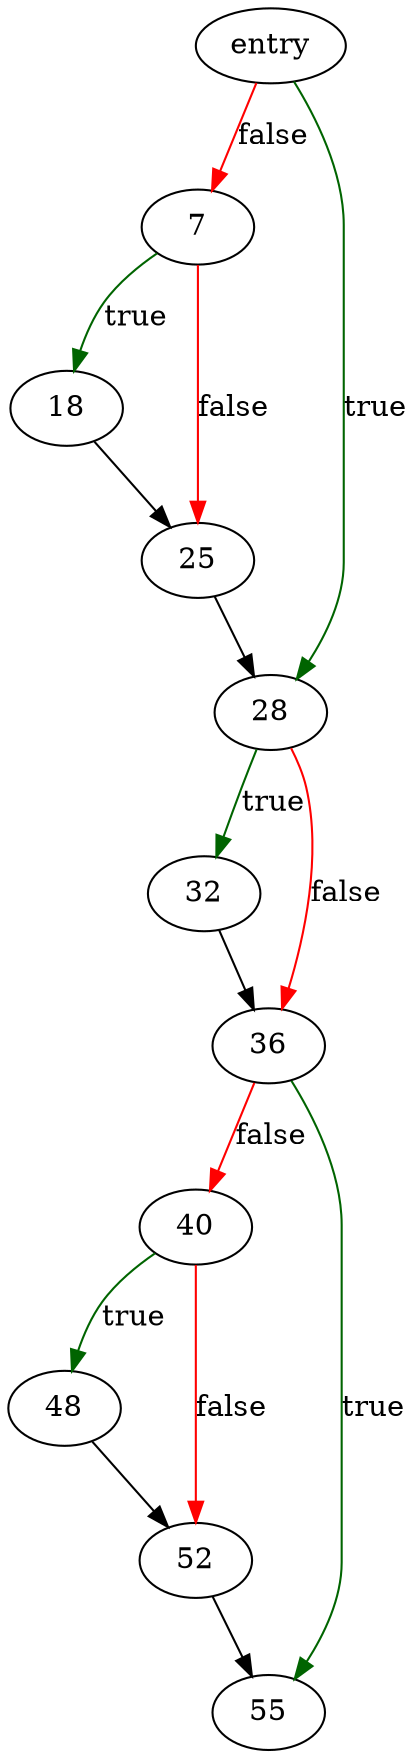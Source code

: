 digraph "sha1_process_bytes" {
	// Node definitions.
	3 [label=entry];
	7;
	18;
	25;
	28;
	32;
	36;
	40;
	48;
	52;
	55;

	// Edge definitions.
	3 -> 7 [
		color=red
		label=false
	];
	3 -> 28 [
		color=darkgreen
		label=true
	];
	7 -> 18 [
		color=darkgreen
		label=true
	];
	7 -> 25 [
		color=red
		label=false
	];
	18 -> 25;
	25 -> 28;
	28 -> 32 [
		color=darkgreen
		label=true
	];
	28 -> 36 [
		color=red
		label=false
	];
	32 -> 36;
	36 -> 40 [
		color=red
		label=false
	];
	36 -> 55 [
		color=darkgreen
		label=true
	];
	40 -> 48 [
		color=darkgreen
		label=true
	];
	40 -> 52 [
		color=red
		label=false
	];
	48 -> 52;
	52 -> 55;
}